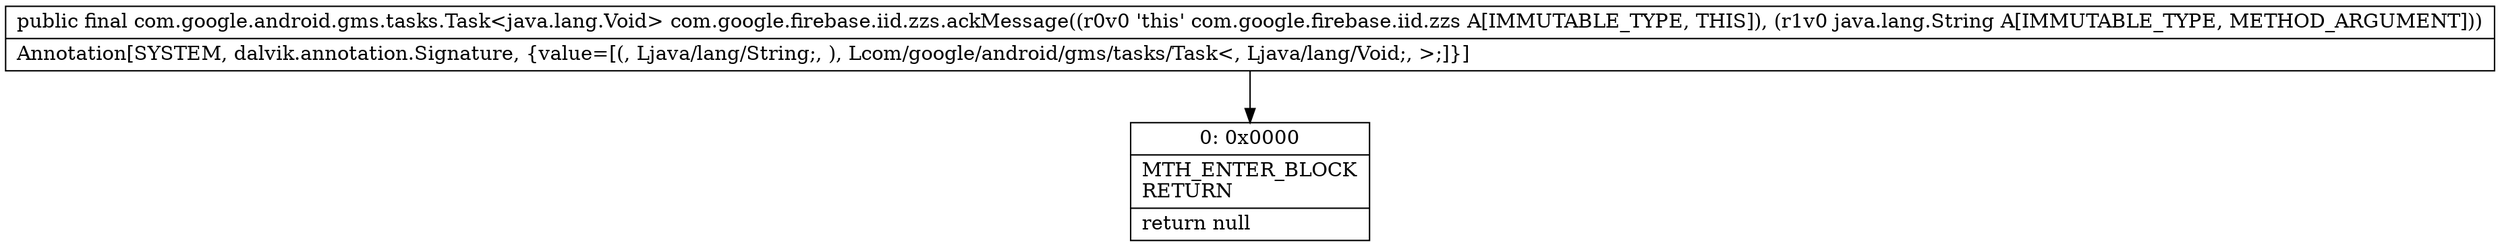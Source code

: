 digraph "CFG forcom.google.firebase.iid.zzs.ackMessage(Ljava\/lang\/String;)Lcom\/google\/android\/gms\/tasks\/Task;" {
Node_0 [shape=record,label="{0\:\ 0x0000|MTH_ENTER_BLOCK\lRETURN\l|return null\l}"];
MethodNode[shape=record,label="{public final com.google.android.gms.tasks.Task\<java.lang.Void\> com.google.firebase.iid.zzs.ackMessage((r0v0 'this' com.google.firebase.iid.zzs A[IMMUTABLE_TYPE, THIS]), (r1v0 java.lang.String A[IMMUTABLE_TYPE, METHOD_ARGUMENT]))  | Annotation[SYSTEM, dalvik.annotation.Signature, \{value=[(, Ljava\/lang\/String;, ), Lcom\/google\/android\/gms\/tasks\/Task\<, Ljava\/lang\/Void;, \>;]\}]\l}"];
MethodNode -> Node_0;
}

